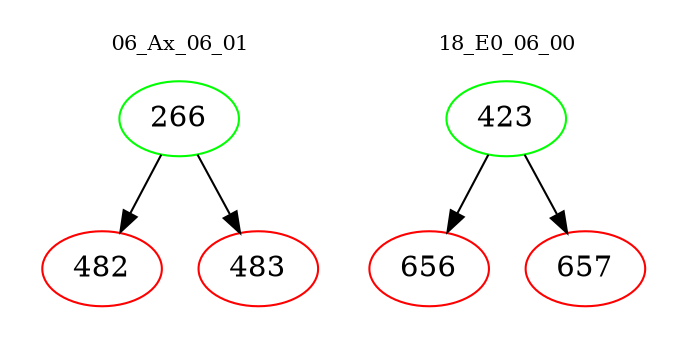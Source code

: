 digraph{
subgraph cluster_0 {
color = white
label = "06_Ax_06_01";
fontsize=10;
T0_266 [label="266", color="green"]
T0_266 -> T0_482 [color="black"]
T0_482 [label="482", color="red"]
T0_266 -> T0_483 [color="black"]
T0_483 [label="483", color="red"]
}
subgraph cluster_1 {
color = white
label = "18_E0_06_00";
fontsize=10;
T1_423 [label="423", color="green"]
T1_423 -> T1_656 [color="black"]
T1_656 [label="656", color="red"]
T1_423 -> T1_657 [color="black"]
T1_657 [label="657", color="red"]
}
}
